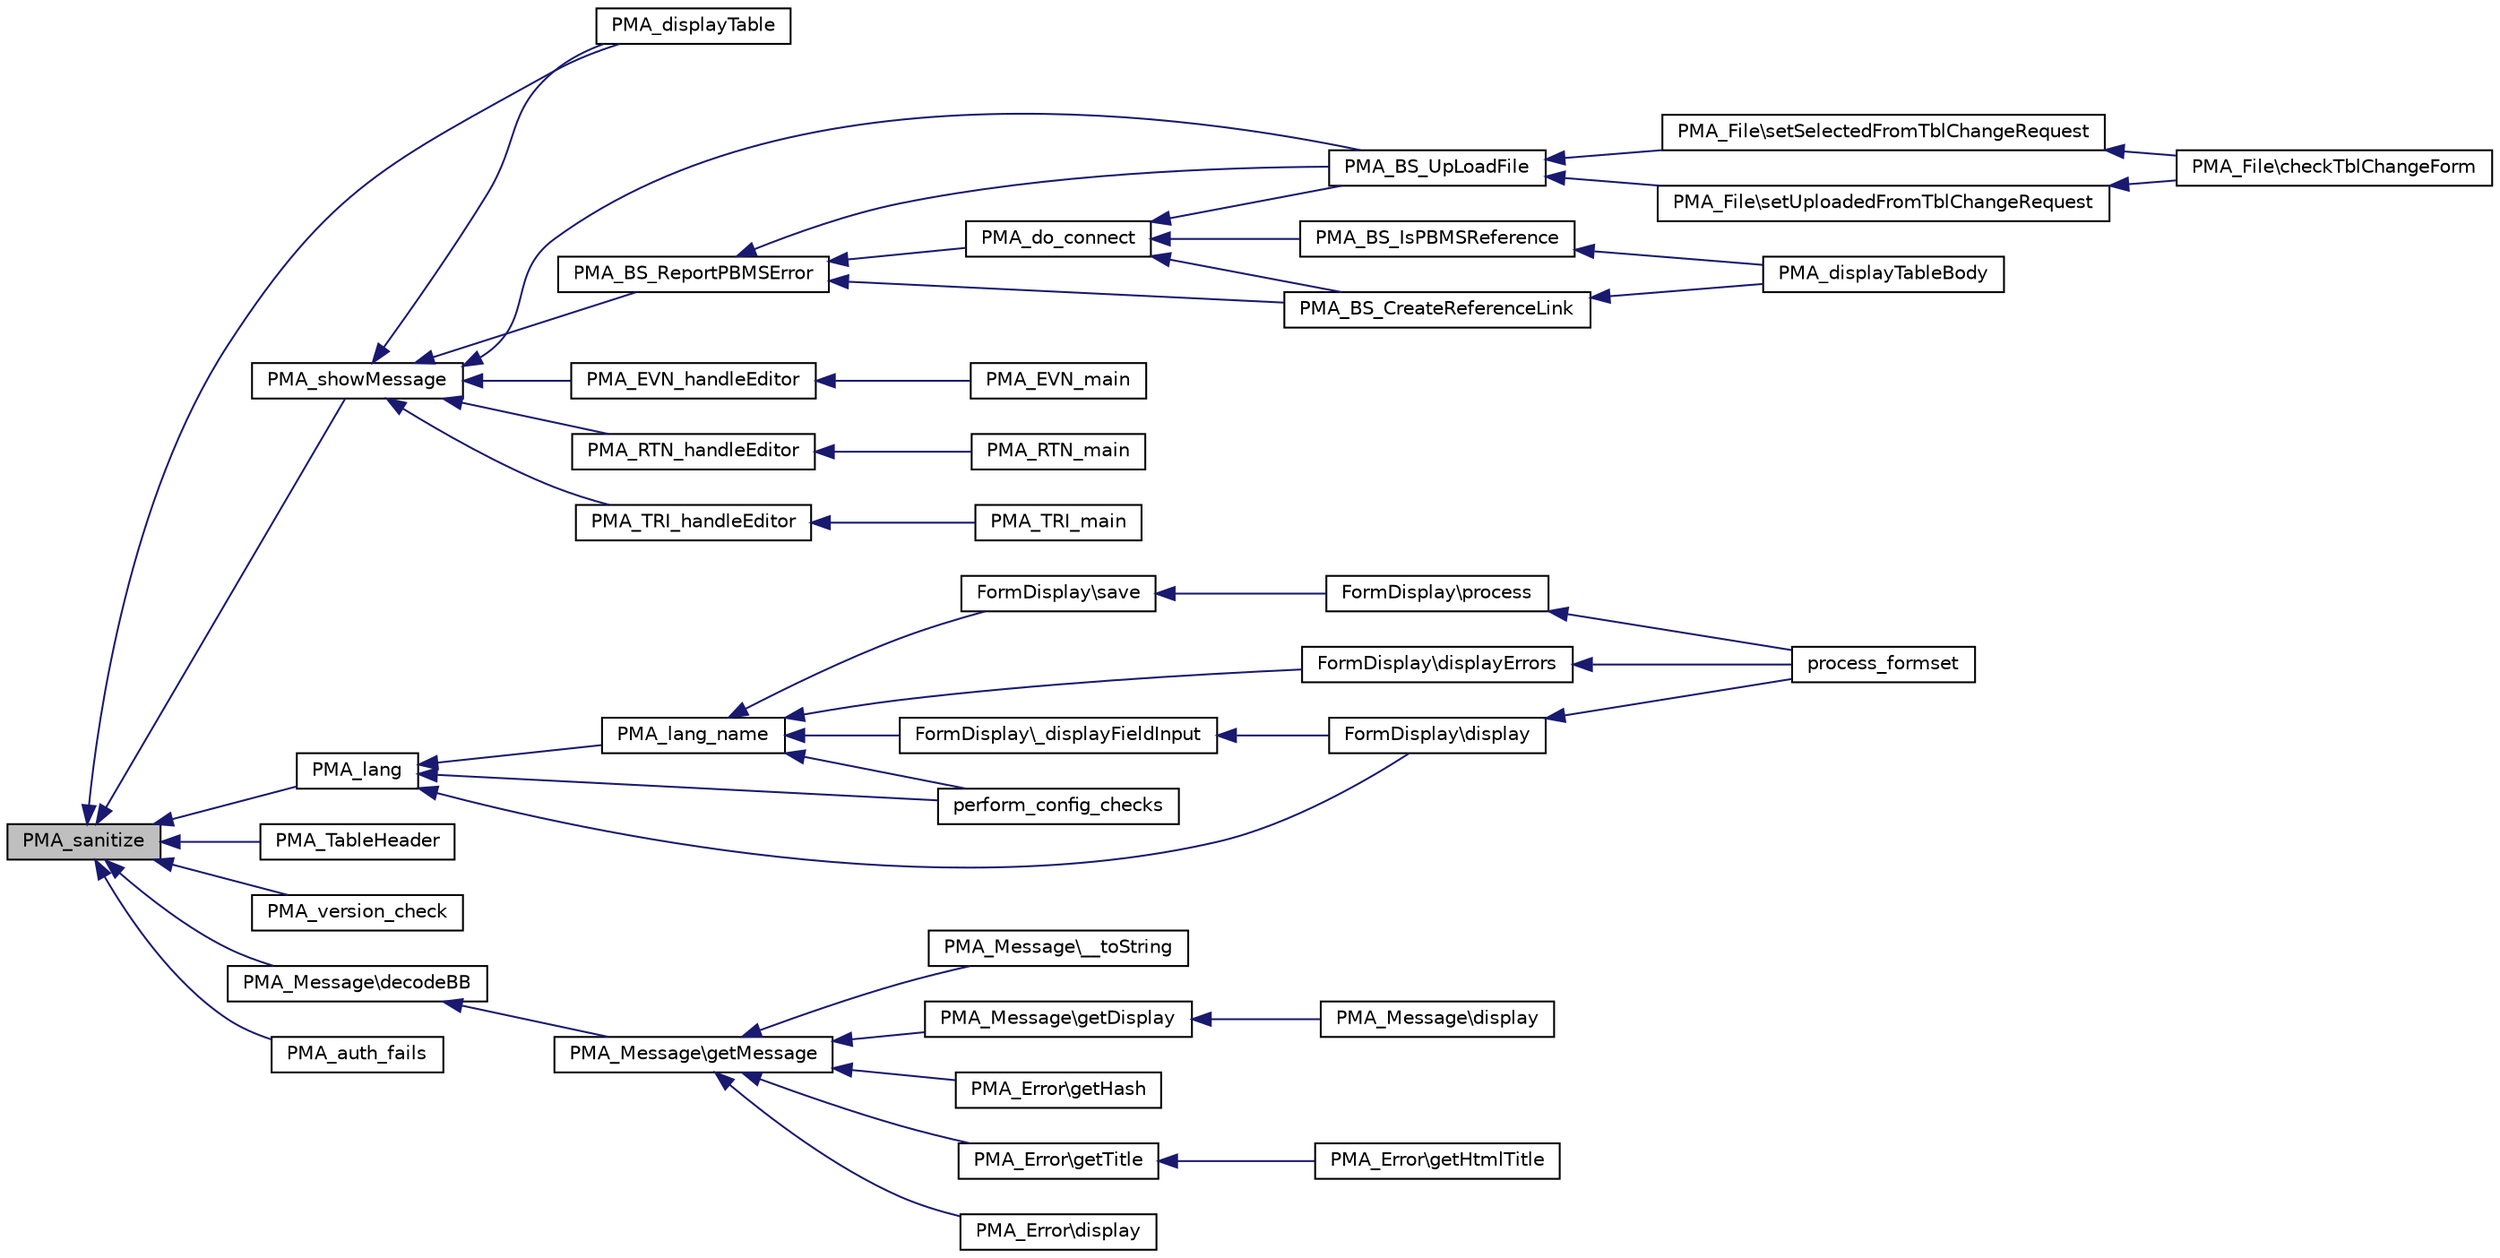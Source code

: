 digraph G
{
  edge [fontname="Helvetica",fontsize="10",labelfontname="Helvetica",labelfontsize="10"];
  node [fontname="Helvetica",fontsize="10",shape=record];
  rankdir="LR";
  Node1 [label="PMA_sanitize",height=0.2,width=0.4,color="black", fillcolor="grey75", style="filled" fontcolor="black"];
  Node1 -> Node2 [dir="back",color="midnightblue",fontsize="10",style="solid",fontname="Helvetica"];
  Node2 [label="PMA_showMessage",height=0.2,width=0.4,color="black", fillcolor="white", style="filled",URL="$common_8lib_8php.html#ac856542e67ea0192bc0fc7fd1fb21d09",tooltip="displays the message and the query usually the message is the result of the query executed..."];
  Node2 -> Node3 [dir="back",color="midnightblue",fontsize="10",style="solid",fontname="Helvetica"];
  Node3 [label="PMA_BS_ReportPBMSError",height=0.2,width=0.4,color="black", fillcolor="white", style="filled",URL="$blobstreaming_8lib_8php.html#afd189175fc3a153d7519dc5aae546d50",tooltip="Retrieves and shows PBMS error."];
  Node3 -> Node4 [dir="back",color="midnightblue",fontsize="10",style="solid",fontname="Helvetica"];
  Node4 [label="PMA_do_connect",height=0.2,width=0.4,color="black", fillcolor="white", style="filled",URL="$blobstreaming_8lib_8php.html#a3d8545d55406624bab0917251b4d0105",tooltip="Tries to connect to PBMS server."];
  Node4 -> Node5 [dir="back",color="midnightblue",fontsize="10",style="solid",fontname="Helvetica"];
  Node5 [label="PMA_BS_IsPBMSReference",height=0.2,width=0.4,color="black", fillcolor="white", style="filled",URL="$blobstreaming_8lib_8php.html#a273956962a60db84a31283ba7991c044",tooltip="Checks whether the BLOB reference looks valid."];
  Node5 -> Node6 [dir="back",color="midnightblue",fontsize="10",style="solid",fontname="Helvetica"];
  Node6 [label="PMA_displayTableBody",height=0.2,width=0.4,color="black", fillcolor="white", style="filled",URL="$display__tbl_8lib_8php.html#a584c8e9b54e86afef57d654e60a836ed",tooltip="Displays the body of the results table."];
  Node4 -> Node7 [dir="back",color="midnightblue",fontsize="10",style="solid",fontname="Helvetica"];
  Node7 [label="PMA_BS_CreateReferenceLink",height=0.2,width=0.4,color="black", fillcolor="white", style="filled",URL="$blobstreaming_8lib_8php.html#a87b824dda195c745386060c163ee0bd7"];
  Node7 -> Node6 [dir="back",color="midnightblue",fontsize="10",style="solid",fontname="Helvetica"];
  Node4 -> Node8 [dir="back",color="midnightblue",fontsize="10",style="solid",fontname="Helvetica"];
  Node8 [label="PMA_BS_UpLoadFile",height=0.2,width=0.4,color="black", fillcolor="white", style="filled",URL="$blobstreaming_8lib_8php.html#a987ba4328adf59f089fd1bdc7b04fd32"];
  Node8 -> Node9 [dir="back",color="midnightblue",fontsize="10",style="solid",fontname="Helvetica"];
  Node9 [label="PMA_File\\setUploadedFromTblChangeRequest",height=0.2,width=0.4,color="black", fillcolor="white", style="filled",URL="$classPMA__File.html#a0e92c0b98fa87bca745c52682126ec74",tooltip="public"];
  Node9 -> Node10 [dir="back",color="midnightblue",fontsize="10",style="solid",fontname="Helvetica"];
  Node10 [label="PMA_File\\checkTblChangeForm",height=0.2,width=0.4,color="black", fillcolor="white", style="filled",URL="$classPMA__File.html#a9727b5d6c1e931147b67b6572f59184d",tooltip="checks the superglobals provided if the tbl_change form is submitted and uses the submitted/selected ..."];
  Node8 -> Node11 [dir="back",color="midnightblue",fontsize="10",style="solid",fontname="Helvetica"];
  Node11 [label="PMA_File\\setSelectedFromTblChangeRequest",height=0.2,width=0.4,color="black", fillcolor="white", style="filled",URL="$classPMA__File.html#a5ffe67d6bb949eb4e76a2c6af550bc22",tooltip="sets the name if the file to the one selected in the tbl_change form"];
  Node11 -> Node10 [dir="back",color="midnightblue",fontsize="10",style="solid",fontname="Helvetica"];
  Node3 -> Node7 [dir="back",color="midnightblue",fontsize="10",style="solid",fontname="Helvetica"];
  Node3 -> Node8 [dir="back",color="midnightblue",fontsize="10",style="solid",fontname="Helvetica"];
  Node2 -> Node8 [dir="back",color="midnightblue",fontsize="10",style="solid",fontname="Helvetica"];
  Node2 -> Node12 [dir="back",color="midnightblue",fontsize="10",style="solid",fontname="Helvetica"];
  Node12 [label="PMA_displayTable",height=0.2,width=0.4,color="black", fillcolor="white", style="filled",URL="$display__tbl_8lib_8php.html#ab64d4328beb5bc6b0a62abfa39fb447a",tooltip="Displays a table of results returned by a SQL query."];
  Node2 -> Node13 [dir="back",color="midnightblue",fontsize="10",style="solid",fontname="Helvetica"];
  Node13 [label="PMA_EVN_handleEditor",height=0.2,width=0.4,color="black", fillcolor="white", style="filled",URL="$rte__events_8lib_8php.html#a9eb0f568d20bcb34761a1862b658d094",tooltip="Handles editor requests for adding or editing an item."];
  Node13 -> Node14 [dir="back",color="midnightblue",fontsize="10",style="solid",fontname="Helvetica"];
  Node14 [label="PMA_EVN_main",height=0.2,width=0.4,color="black", fillcolor="white", style="filled",URL="$rte__events_8lib_8php.html#a32e646576e5c66cfc0172efe82baedd3",tooltip="Main function for the events functionality."];
  Node2 -> Node15 [dir="back",color="midnightblue",fontsize="10",style="solid",fontname="Helvetica"];
  Node15 [label="PMA_RTN_handleEditor",height=0.2,width=0.4,color="black", fillcolor="white", style="filled",URL="$rte__routines_8lib_8php.html#a5984f0f939595e2946293d251a03e095",tooltip="Handles editor requests for adding or editing an item."];
  Node15 -> Node16 [dir="back",color="midnightblue",fontsize="10",style="solid",fontname="Helvetica"];
  Node16 [label="PMA_RTN_main",height=0.2,width=0.4,color="black", fillcolor="white", style="filled",URL="$rte__routines_8lib_8php.html#a82a7cafa80bbc1f971939fd5ddc169fc",tooltip="Main function for the routines functionality."];
  Node2 -> Node17 [dir="back",color="midnightblue",fontsize="10",style="solid",fontname="Helvetica"];
  Node17 [label="PMA_TRI_handleEditor",height=0.2,width=0.4,color="black", fillcolor="white", style="filled",URL="$rte__triggers_8lib_8php.html#a1510d564284e1ac5013e2ce2a89a555a",tooltip="Handles editor requests for adding or editing an item."];
  Node17 -> Node18 [dir="back",color="midnightblue",fontsize="10",style="solid",fontname="Helvetica"];
  Node18 [label="PMA_TRI_main",height=0.2,width=0.4,color="black", fillcolor="white", style="filled",URL="$rte__triggers_8lib_8php.html#a9718500ed4111c7d22990addfe65b205",tooltip="Main function for the triggers functionality."];
  Node1 -> Node19 [dir="back",color="midnightblue",fontsize="10",style="solid",fontname="Helvetica"];
  Node19 [label="PMA_lang",height=0.2,width=0.4,color="black", fillcolor="white", style="filled",URL="$config__functions_8lib_8php.html#ae8ad142244b34b6ca9cacb76cd5a65ed",tooltip="Returns sanitized language string, taking into account our special codes for formatting."];
  Node19 -> Node20 [dir="back",color="midnightblue",fontsize="10",style="solid",fontname="Helvetica"];
  Node20 [label="PMA_lang_name",height=0.2,width=0.4,color="black", fillcolor="white", style="filled",URL="$config__functions_8lib_8php.html#abb92ee2d7974f0a9e51659617aac21f2",tooltip="Returns translated field name/description or comment."];
  Node20 -> Node21 [dir="back",color="midnightblue",fontsize="10",style="solid",fontname="Helvetica"];
  Node21 [label="FormDisplay\\_displayFieldInput",height=0.2,width=0.4,color="black", fillcolor="white", style="filled",URL="$classFormDisplay.html#a1b96d0630084b158c5d3b4f40c0647d8",tooltip="Prepares data for input field display and outputs HTML code."];
  Node21 -> Node22 [dir="back",color="midnightblue",fontsize="10",style="solid",fontname="Helvetica"];
  Node22 [label="FormDisplay\\display",height=0.2,width=0.4,color="black", fillcolor="white", style="filled",URL="$classFormDisplay.html#a51ce2f78d5b03fbff31e861fbb342d54",tooltip="Outputs HTML for forms."];
  Node22 -> Node23 [dir="back",color="midnightblue",fontsize="10",style="solid",fontname="Helvetica"];
  Node23 [label="process_formset",height=0.2,width=0.4,color="black", fillcolor="white", style="filled",URL="$form__processing_8lib_8php.html#a5e8f18d9567ad7721a7d713dffea63a1",tooltip="Processes forms registered in $form_display, handles error correction."];
  Node20 -> Node24 [dir="back",color="midnightblue",fontsize="10",style="solid",fontname="Helvetica"];
  Node24 [label="FormDisplay\\displayErrors",height=0.2,width=0.4,color="black", fillcolor="white", style="filled",URL="$classFormDisplay.html#a7cfecaae91d764e0a687be864eae88b1",tooltip="Displays errors."];
  Node24 -> Node23 [dir="back",color="midnightblue",fontsize="10",style="solid",fontname="Helvetica"];
  Node20 -> Node25 [dir="back",color="midnightblue",fontsize="10",style="solid",fontname="Helvetica"];
  Node25 [label="FormDisplay\\save",height=0.2,width=0.4,color="black", fillcolor="white", style="filled",URL="$classFormDisplay.html#a6d03cc4422c2504c2176e8051ead81a4",tooltip="Validates and saves form data to session."];
  Node25 -> Node26 [dir="back",color="midnightblue",fontsize="10",style="solid",fontname="Helvetica"];
  Node26 [label="FormDisplay\\process",height=0.2,width=0.4,color="black", fillcolor="white", style="filled",URL="$classFormDisplay.html#af457851b83c2d65037dceef0b3306f85",tooltip="Processes forms, returns true on successful save."];
  Node26 -> Node23 [dir="back",color="midnightblue",fontsize="10",style="solid",fontname="Helvetica"];
  Node20 -> Node27 [dir="back",color="midnightblue",fontsize="10",style="solid",fontname="Helvetica"];
  Node27 [label="perform_config_checks",height=0.2,width=0.4,color="black", fillcolor="white", style="filled",URL="$index_8lib_8php.html#a73e3f93b46a41df74e70a37b0d68db83",tooltip="Performs various compatibility, security and consistency checks on current config."];
  Node19 -> Node22 [dir="back",color="midnightblue",fontsize="10",style="solid",fontname="Helvetica"];
  Node19 -> Node27 [dir="back",color="midnightblue",fontsize="10",style="solid",fontname="Helvetica"];
  Node1 -> Node28 [dir="back",color="midnightblue",fontsize="10",style="solid",fontname="Helvetica"];
  Node28 [label="PMA_TableHeader",height=0.2,width=0.4,color="black", fillcolor="white", style="filled",URL="$db__structure_8lib_8php.html#aee73eb2c5913093e1fe2b6658cbf9379",tooltip="void PMA_TableHeader([bool $db_is_information_schema = false]) display table header (..."];
  Node1 -> Node12 [dir="back",color="midnightblue",fontsize="10",style="solid",fontname="Helvetica"];
  Node1 -> Node29 [dir="back",color="midnightblue",fontsize="10",style="solid",fontname="Helvetica"];
  Node29 [label="PMA_version_check",height=0.2,width=0.4,color="black", fillcolor="white", style="filled",URL="$index_8lib_8php.html#a5ed6f36a52beb1ecc2774ad65780d3ad",tooltip="Checks for newest phpMyAdmin version and sets result as a new notice."];
  Node1 -> Node30 [dir="back",color="midnightblue",fontsize="10",style="solid",fontname="Helvetica"];
  Node30 [label="PMA_Message\\decodeBB",height=0.2,width=0.4,color="black", fillcolor="white", style="filled",URL="$classPMA__Message.html#a960f1e23184765eb1a919479dd66914e",tooltip="decode $message, taking into account our special codes for formatting"];
  Node30 -> Node31 [dir="back",color="midnightblue",fontsize="10",style="solid",fontname="Helvetica"];
  Node31 [label="PMA_Message\\getMessage",height=0.2,width=0.4,color="black", fillcolor="white", style="filled",URL="$classPMA__Message.html#adadba6b61ece9b12e5947c447ed021d0",tooltip="returns compiled message"];
  Node31 -> Node32 [dir="back",color="midnightblue",fontsize="10",style="solid",fontname="Helvetica"];
  Node32 [label="PMA_Error\\getHash",height=0.2,width=0.4,color="black", fillcolor="white", style="filled",URL="$classPMA__Error.html#a7c1a10f8dfbe74a62511cea590777145",tooltip="returns unique PMA_Error::$_hash, if not exists it will be created"];
  Node31 -> Node33 [dir="back",color="midnightblue",fontsize="10",style="solid",fontname="Helvetica"];
  Node33 [label="PMA_Error\\getTitle",height=0.2,width=0.4,color="black", fillcolor="white", style="filled",URL="$classPMA__Error.html#a24e8709d5ab72850d9567f1ca1ed3a98",tooltip="returns title for error"];
  Node33 -> Node34 [dir="back",color="midnightblue",fontsize="10",style="solid",fontname="Helvetica"];
  Node34 [label="PMA_Error\\getHtmlTitle",height=0.2,width=0.4,color="black", fillcolor="white", style="filled",URL="$classPMA__Error.html#a086824028afb06d700d8f2ad3c3e417d",tooltip="returns title prepared for HTML Title-Tag"];
  Node31 -> Node35 [dir="back",color="midnightblue",fontsize="10",style="solid",fontname="Helvetica"];
  Node35 [label="PMA_Error\\display",height=0.2,width=0.4,color="black", fillcolor="white", style="filled",URL="$classPMA__Error.html#a8b50ee3c073f50d9fdd269996a4c20b1",tooltip="Displays the error in HTML."];
  Node31 -> Node36 [dir="back",color="midnightblue",fontsize="10",style="solid",fontname="Helvetica"];
  Node36 [label="PMA_Message\\__toString",height=0.2,width=0.4,color="black", fillcolor="white", style="filled",URL="$classPMA__Message.html#af2578e9f1d30cc65b296f74f5b9e180f",tooltip="magic method: return string representation for this object"];
  Node31 -> Node37 [dir="back",color="midnightblue",fontsize="10",style="solid",fontname="Helvetica"];
  Node37 [label="PMA_Message\\getDisplay",height=0.2,width=0.4,color="black", fillcolor="white", style="filled",URL="$classPMA__Message.html#ab5a9dc7650dadcd83a3c4bfaf3c3b4d6",tooltip="returns HTML code for displaying this message"];
  Node37 -> Node38 [dir="back",color="midnightblue",fontsize="10",style="solid",fontname="Helvetica"];
  Node38 [label="PMA_Message\\display",height=0.2,width=0.4,color="black", fillcolor="white", style="filled",URL="$classPMA__Message.html#adefab0885ebc8342413a11eda943c512",tooltip="Displays the message in HTML."];
  Node1 -> Node39 [dir="back",color="midnightblue",fontsize="10",style="solid",fontname="Helvetica"];
  Node39 [label="PMA_auth_fails",height=0.2,width=0.4,color="black", fillcolor="white", style="filled",URL="$signon_8auth_8lib_8php.html#a29189416351efab06c47b2b9bf24e082",tooltip="User is not allowed to login to MySQL -&gt; authentication failed."];
}
